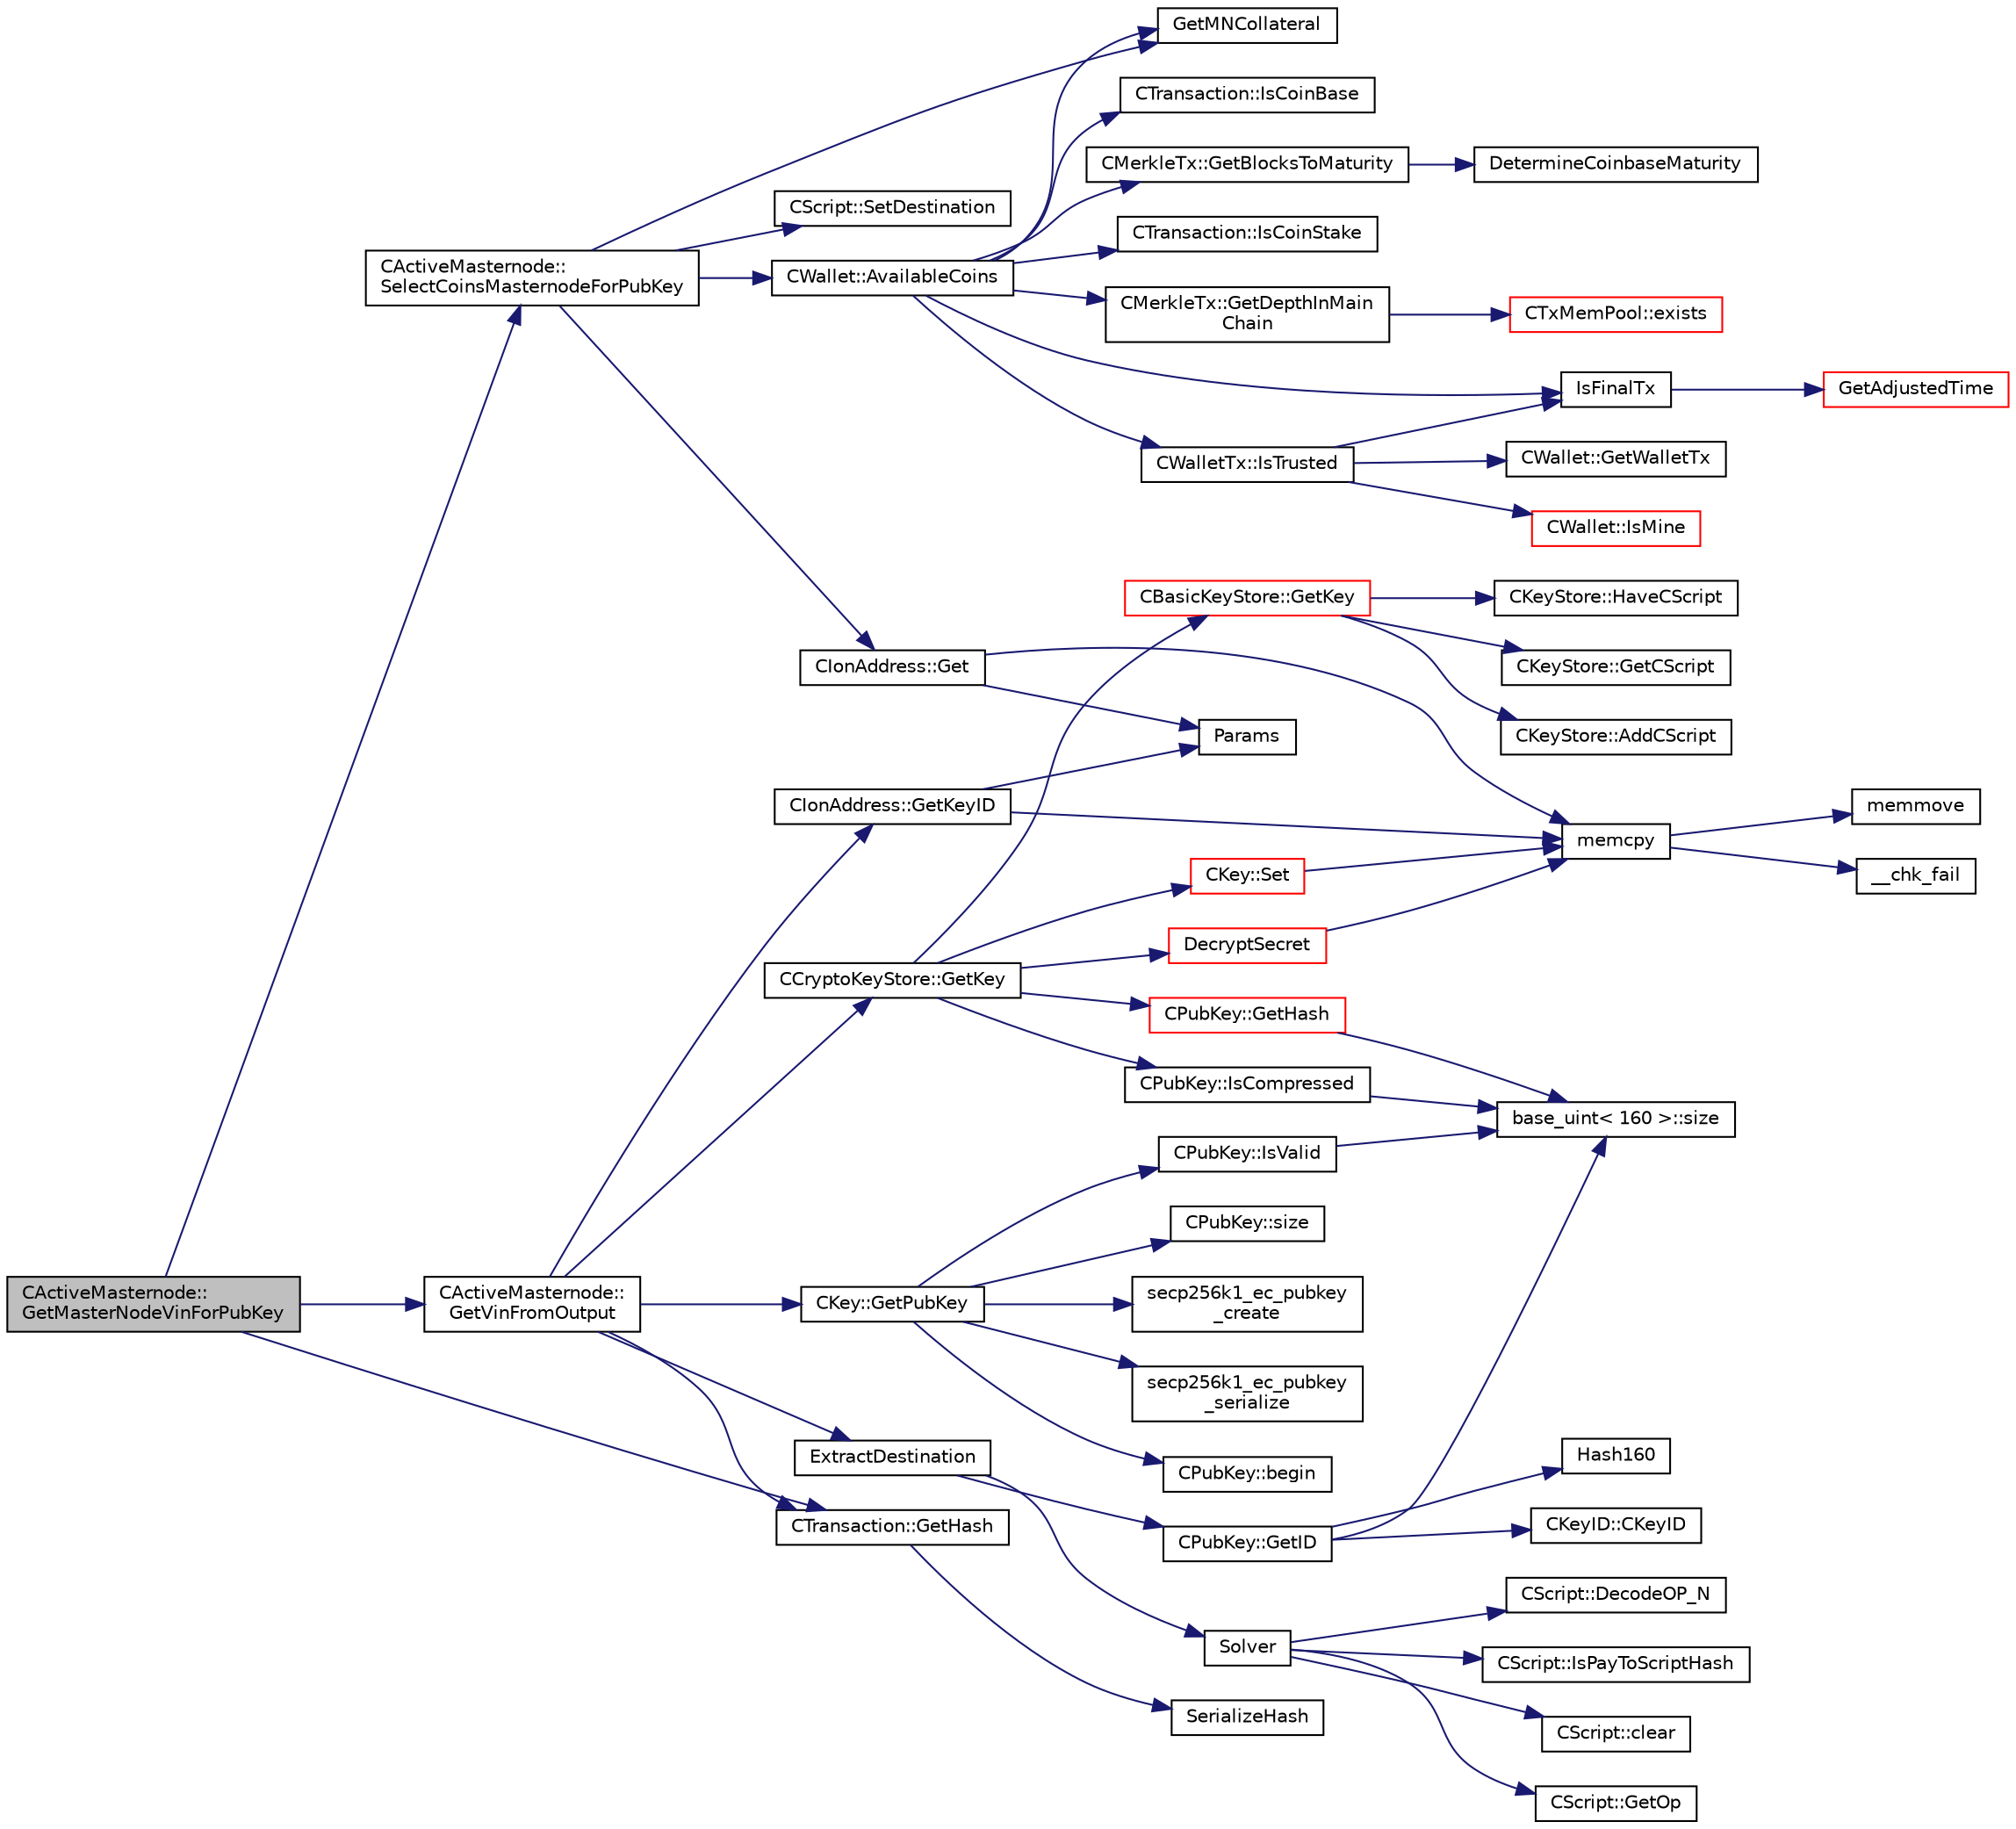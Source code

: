 digraph "CActiveMasternode::GetMasterNodeVinForPubKey"
{
  edge [fontname="Helvetica",fontsize="10",labelfontname="Helvetica",labelfontsize="10"];
  node [fontname="Helvetica",fontsize="10",shape=record];
  rankdir="LR";
  Node263 [label="CActiveMasternode::\lGetMasterNodeVinForPubKey",height=0.2,width=0.4,color="black", fillcolor="grey75", style="filled", fontcolor="black"];
  Node263 -> Node264 [color="midnightblue",fontsize="10",style="solid",fontname="Helvetica"];
  Node264 [label="CActiveMasternode::\lSelectCoinsMasternodeForPubKey",height=0.2,width=0.4,color="black", fillcolor="white", style="filled",URL="$d9/d29/class_c_active_masternode.html#aefe3cf727f6f6407da78d41afe9846d0"];
  Node264 -> Node265 [color="midnightblue",fontsize="10",style="solid",fontname="Helvetica"];
  Node265 [label="CScript::SetDestination",height=0.2,width=0.4,color="black", fillcolor="white", style="filled",URL="$d9/d4b/class_c_script.html#ad1b5a9077241aa06116040c4f1b7c31e"];
  Node264 -> Node266 [color="midnightblue",fontsize="10",style="solid",fontname="Helvetica"];
  Node266 [label="CIonAddress::Get",height=0.2,width=0.4,color="black", fillcolor="white", style="filled",URL="$d1/de4/class_c_ion_address.html#aa70f9899f0a3cf37e4a87483db5cf99d"];
  Node266 -> Node267 [color="midnightblue",fontsize="10",style="solid",fontname="Helvetica"];
  Node267 [label="memcpy",height=0.2,width=0.4,color="black", fillcolor="white", style="filled",URL="$d5/d9f/glibc__compat_8cpp.html#a0f46826ab0466591e136db24394923cf"];
  Node267 -> Node268 [color="midnightblue",fontsize="10",style="solid",fontname="Helvetica"];
  Node268 [label="memmove",height=0.2,width=0.4,color="black", fillcolor="white", style="filled",URL="$d5/d9f/glibc__compat_8cpp.html#a9778d49e9029dd75bc53ecbbf9f5e9a1"];
  Node267 -> Node269 [color="midnightblue",fontsize="10",style="solid",fontname="Helvetica"];
  Node269 [label="__chk_fail",height=0.2,width=0.4,color="black", fillcolor="white", style="filled",URL="$d5/d9f/glibc__compat_8cpp.html#a424ac71631da5ada2976630ff67051d1"];
  Node266 -> Node270 [color="midnightblue",fontsize="10",style="solid",fontname="Helvetica"];
  Node270 [label="Params",height=0.2,width=0.4,color="black", fillcolor="white", style="filled",URL="$df/dbf/chainparams_8cpp.html#ace5c5b706d71a324a417dd2db394fd4a",tooltip="Return the currently selected parameters. "];
  Node264 -> Node271 [color="midnightblue",fontsize="10",style="solid",fontname="Helvetica"];
  Node271 [label="CWallet::AvailableCoins",height=0.2,width=0.4,color="black", fillcolor="white", style="filled",URL="$d2/de5/class_c_wallet.html#a0f950dede91de2be32ea8c43a40469ab"];
  Node271 -> Node272 [color="midnightblue",fontsize="10",style="solid",fontname="Helvetica"];
  Node272 [label="IsFinalTx",height=0.2,width=0.4,color="black", fillcolor="white", style="filled",URL="$df/d0a/main_8cpp.html#adc332cd7ac94e639bb4239618341be19"];
  Node272 -> Node273 [color="midnightblue",fontsize="10",style="solid",fontname="Helvetica"];
  Node273 [label="GetAdjustedTime",height=0.2,width=0.4,color="red", fillcolor="white", style="filled",URL="$df/d2d/util_8cpp.html#a09f81b9c7650f898cf3cf305b87547e6"];
  Node271 -> Node276 [color="midnightblue",fontsize="10",style="solid",fontname="Helvetica"];
  Node276 [label="CWalletTx::IsTrusted",height=0.2,width=0.4,color="black", fillcolor="white", style="filled",URL="$d6/d53/class_c_wallet_tx.html#a71efb0d5b5def8ae00a1d74b8741bfcb"];
  Node276 -> Node272 [color="midnightblue",fontsize="10",style="solid",fontname="Helvetica"];
  Node276 -> Node277 [color="midnightblue",fontsize="10",style="solid",fontname="Helvetica"];
  Node277 [label="CWallet::GetWalletTx",height=0.2,width=0.4,color="black", fillcolor="white", style="filled",URL="$d2/de5/class_c_wallet.html#ac496716bb889a5934fa27398aeb2330a"];
  Node276 -> Node278 [color="midnightblue",fontsize="10",style="solid",fontname="Helvetica"];
  Node278 [label="CWallet::IsMine",height=0.2,width=0.4,color="red", fillcolor="white", style="filled",URL="$d2/de5/class_c_wallet.html#a4eada57edc1c443564b8cc9b853d955c"];
  Node271 -> Node280 [color="midnightblue",fontsize="10",style="solid",fontname="Helvetica"];
  Node280 [label="CTransaction::IsCoinBase",height=0.2,width=0.4,color="black", fillcolor="white", style="filled",URL="$df/d43/class_c_transaction.html#a96256e8ac1bf79ad9c057e48c41132dd"];
  Node271 -> Node281 [color="midnightblue",fontsize="10",style="solid",fontname="Helvetica"];
  Node281 [label="CMerkleTx::GetBlocksToMaturity",height=0.2,width=0.4,color="black", fillcolor="white", style="filled",URL="$d1/dff/class_c_merkle_tx.html#a69ebd437f7b44169659c3527fe73b6ab"];
  Node281 -> Node282 [color="midnightblue",fontsize="10",style="solid",fontname="Helvetica"];
  Node282 [label="DetermineCoinbaseMaturity",height=0.2,width=0.4,color="black", fillcolor="white", style="filled",URL="$d1/d08/proofs_8cpp.html#a97478c8207cae73889a6b1fbbc3c67e3",tooltip="Determine Coinbase Maturity (generally not a good idea - done so to increase speed) ..."];
  Node271 -> Node283 [color="midnightblue",fontsize="10",style="solid",fontname="Helvetica"];
  Node283 [label="CTransaction::IsCoinStake",height=0.2,width=0.4,color="black", fillcolor="white", style="filled",URL="$df/d43/class_c_transaction.html#ace4278a41a296d40dcf5fb2b9cf007ec"];
  Node271 -> Node284 [color="midnightblue",fontsize="10",style="solid",fontname="Helvetica"];
  Node284 [label="CMerkleTx::GetDepthInMain\lChain",height=0.2,width=0.4,color="black", fillcolor="white", style="filled",URL="$d1/dff/class_c_merkle_tx.html#a887a9f1a0b7fc64b43e42cec76b38ef9"];
  Node284 -> Node285 [color="midnightblue",fontsize="10",style="solid",fontname="Helvetica"];
  Node285 [label="CTxMemPool::exists",height=0.2,width=0.4,color="red", fillcolor="white", style="filled",URL="$db/d98/class_c_tx_mem_pool.html#a8b7a13b5289ab839d4460f41a7da9789"];
  Node271 -> Node287 [color="midnightblue",fontsize="10",style="solid",fontname="Helvetica"];
  Node287 [label="GetMNCollateral",height=0.2,width=0.4,color="black", fillcolor="white", style="filled",URL="$d4/dbf/main_8h.html#a7ecfeb5987564d84c46a6715d4c3a2df"];
  Node264 -> Node287 [color="midnightblue",fontsize="10",style="solid",fontname="Helvetica"];
  Node263 -> Node288 [color="midnightblue",fontsize="10",style="solid",fontname="Helvetica"];
  Node288 [label="CTransaction::GetHash",height=0.2,width=0.4,color="black", fillcolor="white", style="filled",URL="$df/d43/class_c_transaction.html#a0b46d80e82ca324e82c2ce3fc1492bfa"];
  Node288 -> Node289 [color="midnightblue",fontsize="10",style="solid",fontname="Helvetica"];
  Node289 [label="SerializeHash",height=0.2,width=0.4,color="black", fillcolor="white", style="filled",URL="$db/dfb/hash_8h.html#a6de694e43f17c62025c6883965b65e63"];
  Node263 -> Node290 [color="midnightblue",fontsize="10",style="solid",fontname="Helvetica"];
  Node290 [label="CActiveMasternode::\lGetVinFromOutput",height=0.2,width=0.4,color="black", fillcolor="white", style="filled",URL="$d9/d29/class_c_active_masternode.html#abc2ae1e24001f80ace4bbea2b6453944"];
  Node290 -> Node288 [color="midnightblue",fontsize="10",style="solid",fontname="Helvetica"];
  Node290 -> Node291 [color="midnightblue",fontsize="10",style="solid",fontname="Helvetica"];
  Node291 [label="ExtractDestination",height=0.2,width=0.4,color="black", fillcolor="white", style="filled",URL="$dd/d0f/script_8cpp.html#a951f7e601746ae076afdf3169ecca2fc"];
  Node291 -> Node292 [color="midnightblue",fontsize="10",style="solid",fontname="Helvetica"];
  Node292 [label="Solver",height=0.2,width=0.4,color="black", fillcolor="white", style="filled",URL="$dd/d0f/script_8cpp.html#a6ee6be50bff44464e905680c6fcee6dc"];
  Node292 -> Node293 [color="midnightblue",fontsize="10",style="solid",fontname="Helvetica"];
  Node293 [label="CScript::IsPayToScriptHash",height=0.2,width=0.4,color="black", fillcolor="white", style="filled",URL="$d9/d4b/class_c_script.html#a0c3729c606d318923dc06f95d85a0971"];
  Node292 -> Node294 [color="midnightblue",fontsize="10",style="solid",fontname="Helvetica"];
  Node294 [label="CScript::clear",height=0.2,width=0.4,color="black", fillcolor="white", style="filled",URL="$d9/d4b/class_c_script.html#a7b2baf842621f07c4939408acf63377c"];
  Node292 -> Node295 [color="midnightblue",fontsize="10",style="solid",fontname="Helvetica"];
  Node295 [label="CScript::GetOp",height=0.2,width=0.4,color="black", fillcolor="white", style="filled",URL="$d9/d4b/class_c_script.html#a94635ed93d8d244ec3acfa83f9ecfe5f"];
  Node292 -> Node296 [color="midnightblue",fontsize="10",style="solid",fontname="Helvetica"];
  Node296 [label="CScript::DecodeOP_N",height=0.2,width=0.4,color="black", fillcolor="white", style="filled",URL="$d9/d4b/class_c_script.html#a7f975fca06b3e9a17da8ba23c7647e2e"];
  Node291 -> Node297 [color="midnightblue",fontsize="10",style="solid",fontname="Helvetica"];
  Node297 [label="CPubKey::GetID",height=0.2,width=0.4,color="black", fillcolor="white", style="filled",URL="$da/d4e/class_c_pub_key.html#a2675f7e6f72eff68e7a5227289feb021"];
  Node297 -> Node298 [color="midnightblue",fontsize="10",style="solid",fontname="Helvetica"];
  Node298 [label="CKeyID::CKeyID",height=0.2,width=0.4,color="black", fillcolor="white", style="filled",URL="$dd/d88/class_c_key_i_d.html#a01dbd3c37820a2ffe89d106c6a7cf53d"];
  Node297 -> Node299 [color="midnightblue",fontsize="10",style="solid",fontname="Helvetica"];
  Node299 [label="Hash160",height=0.2,width=0.4,color="black", fillcolor="white", style="filled",URL="$db/dfb/hash_8h.html#a4490f70ddae16e9e48460a0416a48a6b"];
  Node297 -> Node300 [color="midnightblue",fontsize="10",style="solid",fontname="Helvetica"];
  Node300 [label="base_uint\< 160 \>::size",height=0.2,width=0.4,color="black", fillcolor="white", style="filled",URL="$da/df7/classbase__uint.html#a1f49b034e686269601ea89b0319b8004"];
  Node290 -> Node301 [color="midnightblue",fontsize="10",style="solid",fontname="Helvetica"];
  Node301 [label="CIonAddress::GetKeyID",height=0.2,width=0.4,color="black", fillcolor="white", style="filled",URL="$d1/de4/class_c_ion_address.html#a39fc6281214567b569fac52ff718736c"];
  Node301 -> Node270 [color="midnightblue",fontsize="10",style="solid",fontname="Helvetica"];
  Node301 -> Node267 [color="midnightblue",fontsize="10",style="solid",fontname="Helvetica"];
  Node290 -> Node302 [color="midnightblue",fontsize="10",style="solid",fontname="Helvetica"];
  Node302 [label="CCryptoKeyStore::GetKey",height=0.2,width=0.4,color="black", fillcolor="white", style="filled",URL="$db/dad/class_c_crypto_key_store.html#af46ec271fffb65a113702ba40a3738c8"];
  Node302 -> Node303 [color="midnightblue",fontsize="10",style="solid",fontname="Helvetica"];
  Node303 [label="CBasicKeyStore::GetKey",height=0.2,width=0.4,color="red", fillcolor="white", style="filled",URL="$db/db1/class_c_basic_key_store.html#a69328ee642e4234922356f59876e956d"];
  Node303 -> Node304 [color="midnightblue",fontsize="10",style="solid",fontname="Helvetica"];
  Node304 [label="CKeyStore::AddCScript",height=0.2,width=0.4,color="black", fillcolor="white", style="filled",URL="$d0/dc3/class_c_key_store.html#a2fb2e02e8cdc364607efd5ebb14b8064"];
  Node303 -> Node305 [color="midnightblue",fontsize="10",style="solid",fontname="Helvetica"];
  Node305 [label="CKeyStore::HaveCScript",height=0.2,width=0.4,color="black", fillcolor="white", style="filled",URL="$d0/dc3/class_c_key_store.html#a51c9fc86b2c3fece10d86146231fa58d"];
  Node303 -> Node306 [color="midnightblue",fontsize="10",style="solid",fontname="Helvetica"];
  Node306 [label="CKeyStore::GetCScript",height=0.2,width=0.4,color="black", fillcolor="white", style="filled",URL="$d0/dc3/class_c_key_store.html#ae6bf4dbeb0705e199250e48aa5d34264"];
  Node302 -> Node310 [color="midnightblue",fontsize="10",style="solid",fontname="Helvetica"];
  Node310 [label="DecryptSecret",height=0.2,width=0.4,color="red", fillcolor="white", style="filled",URL="$d3/d05/crypter_8cpp.html#aded00aa7498a7485a00e77a20856b3e4"];
  Node310 -> Node267 [color="midnightblue",fontsize="10",style="solid",fontname="Helvetica"];
  Node302 -> Node313 [color="midnightblue",fontsize="10",style="solid",fontname="Helvetica"];
  Node313 [label="CPubKey::GetHash",height=0.2,width=0.4,color="red", fillcolor="white", style="filled",URL="$da/d4e/class_c_pub_key.html#ab1aaa3f6085a3e9bc034d3e1269d870d"];
  Node313 -> Node300 [color="midnightblue",fontsize="10",style="solid",fontname="Helvetica"];
  Node302 -> Node315 [color="midnightblue",fontsize="10",style="solid",fontname="Helvetica"];
  Node315 [label="CKey::Set",height=0.2,width=0.4,color="red", fillcolor="white", style="filled",URL="$d2/d63/class_c_key.html#aaa13d5f08456bba094210c5eeabf64c8"];
  Node315 -> Node267 [color="midnightblue",fontsize="10",style="solid",fontname="Helvetica"];
  Node302 -> Node318 [color="midnightblue",fontsize="10",style="solid",fontname="Helvetica"];
  Node318 [label="CPubKey::IsCompressed",height=0.2,width=0.4,color="black", fillcolor="white", style="filled",URL="$da/d4e/class_c_pub_key.html#a25f8b70340ad20ddab0f80ec4cee9396"];
  Node318 -> Node300 [color="midnightblue",fontsize="10",style="solid",fontname="Helvetica"];
  Node290 -> Node319 [color="midnightblue",fontsize="10",style="solid",fontname="Helvetica"];
  Node319 [label="CKey::GetPubKey",height=0.2,width=0.4,color="black", fillcolor="white", style="filled",URL="$d2/d63/class_c_key.html#aa1085c59603a62db6ec776300f250337"];
  Node319 -> Node320 [color="midnightblue",fontsize="10",style="solid",fontname="Helvetica"];
  Node320 [label="secp256k1_ec_pubkey\l_create",height=0.2,width=0.4,color="black", fillcolor="white", style="filled",URL="$d7/dd3/secp256k1_8h.html#a7438071aa8a6dc4697abe4f4659f2161",tooltip="Compute the public key for a secret key. "];
  Node319 -> Node321 [color="midnightblue",fontsize="10",style="solid",fontname="Helvetica"];
  Node321 [label="secp256k1_ec_pubkey\l_serialize",height=0.2,width=0.4,color="black", fillcolor="white", style="filled",URL="$d7/dd3/secp256k1_8h.html#a34977bf00322e510e881160c421836d7",tooltip="Serialize a pubkey object into a serialized byte sequence. "];
  Node319 -> Node322 [color="midnightblue",fontsize="10",style="solid",fontname="Helvetica"];
  Node322 [label="CPubKey::begin",height=0.2,width=0.4,color="black", fillcolor="white", style="filled",URL="$da/d4e/class_c_pub_key.html#a859ab9909d68092d6d4fc739237ab358"];
  Node319 -> Node323 [color="midnightblue",fontsize="10",style="solid",fontname="Helvetica"];
  Node323 [label="CPubKey::size",height=0.2,width=0.4,color="black", fillcolor="white", style="filled",URL="$da/d4e/class_c_pub_key.html#a6bb28fcf0a5f799c69f5b7269363b309"];
  Node319 -> Node324 [color="midnightblue",fontsize="10",style="solid",fontname="Helvetica"];
  Node324 [label="CPubKey::IsValid",height=0.2,width=0.4,color="black", fillcolor="white", style="filled",URL="$da/d4e/class_c_pub_key.html#a4fa94293cf8577fd039b9a133f6c7f30"];
  Node324 -> Node300 [color="midnightblue",fontsize="10",style="solid",fontname="Helvetica"];
}
